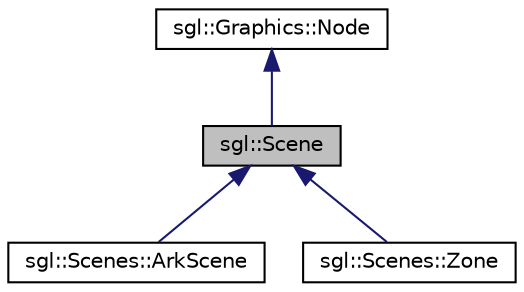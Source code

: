 digraph "sgl::Scene"
{
 // INTERACTIVE_SVG=YES
  edge [fontname="Helvetica",fontsize="10",labelfontname="Helvetica",labelfontsize="10"];
  node [fontname="Helvetica",fontsize="10",shape=record];
  Node1 [label="sgl::Scene",height=0.2,width=0.4,color="black", fillcolor="grey75", style="filled", fontcolor="black"];
  Node2 -> Node1 [dir="back",color="midnightblue",fontsize="10",style="solid",fontname="Helvetica"];
  Node2 [label="sgl::Graphics::Node",height=0.2,width=0.4,color="black", fillcolor="white", style="filled",URL="$dc/dee/classsgl_1_1Graphics_1_1Node.html",tooltip="Abstract base class for a scene graph node. "];
  Node1 -> Node3 [dir="back",color="midnightblue",fontsize="10",style="solid",fontname="Helvetica"];
  Node3 [label="sgl::Scenes::ArkScene",height=0.2,width=0.4,color="black", fillcolor="white", style="filled",URL="$dc/d24/classsgl_1_1Scenes_1_1ArkScene.html",tooltip="Define a scene scriptable through ArkScript. "];
  Node1 -> Node4 [dir="back",color="midnightblue",fontsize="10",style="solid",fontname="Helvetica"];
  Node4 [label="sgl::Scenes::Zone",height=0.2,width=0.4,color="black", fillcolor="white", style="filled",URL="$d7/d29/classsgl_1_1Scenes_1_1Zone.html",tooltip="A scene handling zones and transitions on a tilemap. "];
}
